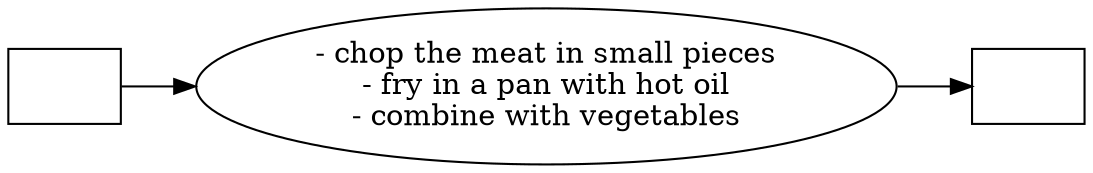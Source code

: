 digraph g{
  rankdir=LR;
  raw_meat [image="images/raw-meat-thumb.png", label="", shape=box];
  ragout [image="images/ragout-thumb.png", label="", shape=box];
  prepare [label="- chop the meat in small pieces\n- fry in a pan with hot oil\n- combine with vegetables"];
  raw_meat -> prepare -> ragout;
}
